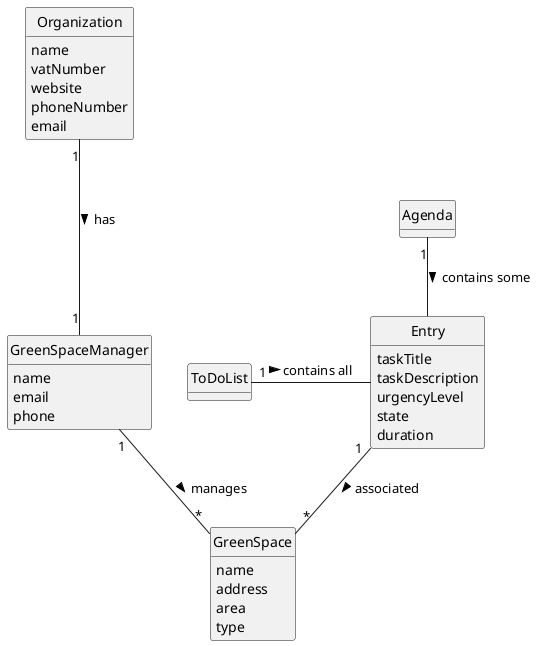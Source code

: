 @startuml
skinparam monochrome true
skinparam packageStyle rectangle
skinparam shadowing false

skinparam classAttributeIconSize 0

hide circle
hide methods


class Organization {
    name
    vatNumber
    website
    phoneNumber
    email
}

class GreenSpace {
   name
   address
   area
   type
}

class Entry {
taskTitle
taskDescription
urgencyLevel
state
duration
}

class GreenSpaceManager {
    name
    email
    phone
}

class Agenda{

}

class ToDoList{

}




Organization "1" --- "1" GreenSpaceManager : has >
Entry "1" -- "*" GreenSpace: associated >
GreenSpaceManager "1" -- "*" GreenSpace : manages >
ToDoList "1" -  Entry : contains all >
Agenda "1" --  Entry : contains some >


@enduml
